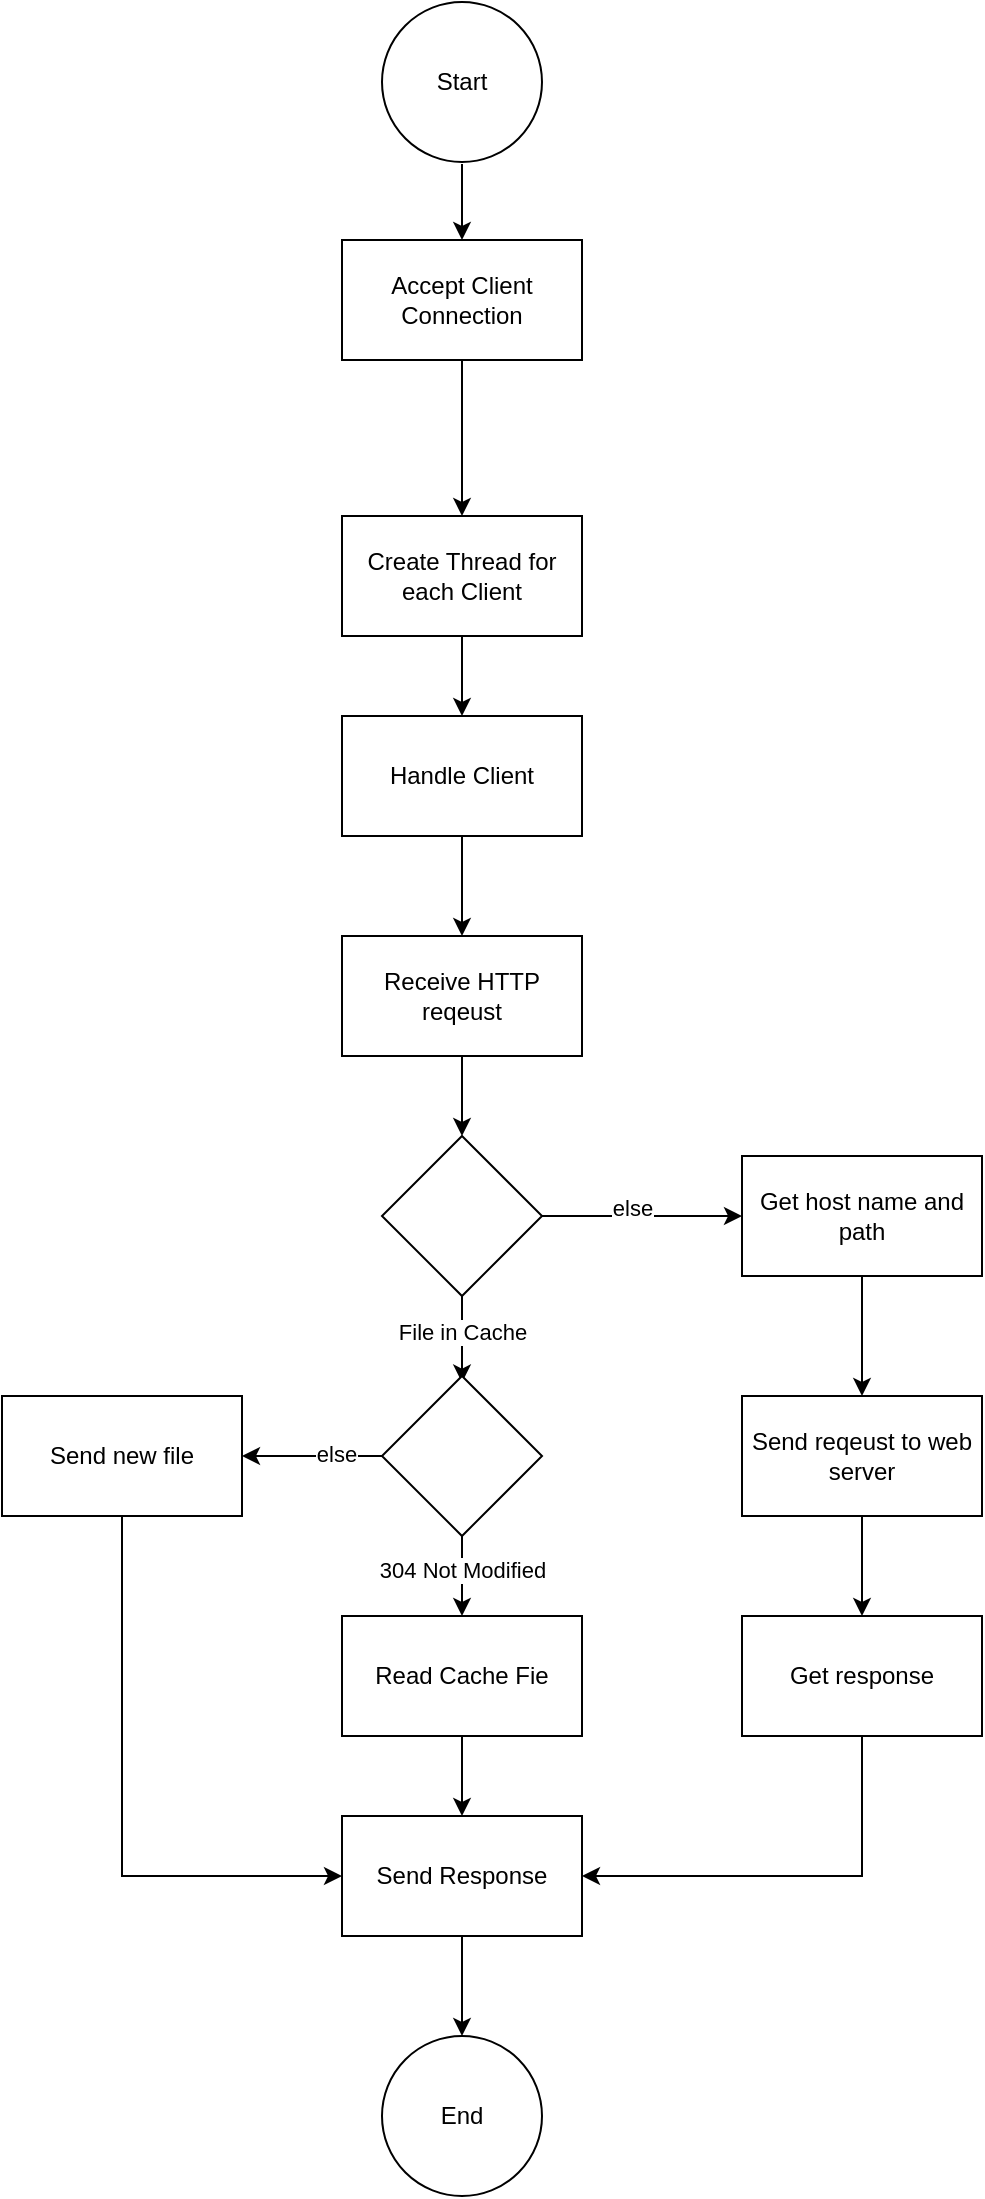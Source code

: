 <mxfile version="24.7.17">
  <diagram id="C5RBs43oDa-KdzZeNtuy" name="Page-1">
    <mxGraphModel dx="1116" dy="1115" grid="0" gridSize="10" guides="1" tooltips="1" connect="1" arrows="1" fold="1" page="1" pageScale="1" pageWidth="827" pageHeight="1169" math="0" shadow="0">
      <root>
        <mxCell id="WIyWlLk6GJQsqaUBKTNV-0" />
        <mxCell id="WIyWlLk6GJQsqaUBKTNV-1" parent="WIyWlLk6GJQsqaUBKTNV-0" />
        <mxCell id="v681KCPTjmRyFF5_VEPR-4" style="edgeStyle=orthogonalEdgeStyle;rounded=0;orthogonalLoop=1;jettySize=auto;html=1;entryX=0.5;entryY=0;entryDx=0;entryDy=0;" parent="WIyWlLk6GJQsqaUBKTNV-1" target="v681KCPTjmRyFF5_VEPR-3" edge="1">
          <mxGeometry relative="1" as="geometry">
            <mxPoint x="423" y="94" as="sourcePoint" />
          </mxGeometry>
        </mxCell>
        <mxCell id="v681KCPTjmRyFF5_VEPR-14" style="edgeStyle=orthogonalEdgeStyle;rounded=0;orthogonalLoop=1;jettySize=auto;html=1;entryX=0.5;entryY=0;entryDx=0;entryDy=0;" parent="WIyWlLk6GJQsqaUBKTNV-1" source="v681KCPTjmRyFF5_VEPR-1" target="v681KCPTjmRyFF5_VEPR-9" edge="1">
          <mxGeometry relative="1" as="geometry" />
        </mxCell>
        <mxCell id="v681KCPTjmRyFF5_VEPR-1" value="Create Thread for each Client" style="rounded=0;whiteSpace=wrap;html=1;" parent="WIyWlLk6GJQsqaUBKTNV-1" vertex="1">
          <mxGeometry x="363" y="270" width="120" height="60" as="geometry" />
        </mxCell>
        <mxCell id="v681KCPTjmRyFF5_VEPR-7" style="edgeStyle=orthogonalEdgeStyle;rounded=0;orthogonalLoop=1;jettySize=auto;html=1;exitX=0.5;exitY=1;exitDx=0;exitDy=0;" parent="WIyWlLk6GJQsqaUBKTNV-1" source="v681KCPTjmRyFF5_VEPR-3" target="v681KCPTjmRyFF5_VEPR-1" edge="1">
          <mxGeometry relative="1" as="geometry" />
        </mxCell>
        <mxCell id="v681KCPTjmRyFF5_VEPR-3" value="Accept Client Connection" style="rounded=0;whiteSpace=wrap;html=1;" parent="WIyWlLk6GJQsqaUBKTNV-1" vertex="1">
          <mxGeometry x="363" y="132" width="120" height="60" as="geometry" />
        </mxCell>
        <mxCell id="v681KCPTjmRyFF5_VEPR-15" style="edgeStyle=orthogonalEdgeStyle;rounded=0;orthogonalLoop=1;jettySize=auto;html=1;" parent="WIyWlLk6GJQsqaUBKTNV-1" source="v681KCPTjmRyFF5_VEPR-9" target="v681KCPTjmRyFF5_VEPR-10" edge="1">
          <mxGeometry relative="1" as="geometry" />
        </mxCell>
        <mxCell id="v681KCPTjmRyFF5_VEPR-9" value="Handle Client" style="rounded=0;whiteSpace=wrap;html=1;" parent="WIyWlLk6GJQsqaUBKTNV-1" vertex="1">
          <mxGeometry x="363" y="370" width="120" height="60" as="geometry" />
        </mxCell>
        <mxCell id="v681KCPTjmRyFF5_VEPR-16" style="edgeStyle=orthogonalEdgeStyle;rounded=0;orthogonalLoop=1;jettySize=auto;html=1;" parent="WIyWlLk6GJQsqaUBKTNV-1" source="v681KCPTjmRyFF5_VEPR-10" target="v681KCPTjmRyFF5_VEPR-11" edge="1">
          <mxGeometry relative="1" as="geometry" />
        </mxCell>
        <mxCell id="v681KCPTjmRyFF5_VEPR-10" value="Receive HTTP reqeust" style="rounded=0;whiteSpace=wrap;html=1;" parent="WIyWlLk6GJQsqaUBKTNV-1" vertex="1">
          <mxGeometry x="363" y="480" width="120" height="60" as="geometry" />
        </mxCell>
        <mxCell id="v681KCPTjmRyFF5_VEPR-17" style="edgeStyle=orthogonalEdgeStyle;rounded=0;orthogonalLoop=1;jettySize=auto;html=1;entryX=0.5;entryY=0.041;entryDx=0;entryDy=0;entryPerimeter=0;" parent="WIyWlLk6GJQsqaUBKTNV-1" source="v681KCPTjmRyFF5_VEPR-11" target="v681KCPTjmRyFF5_VEPR-23" edge="1">
          <mxGeometry relative="1" as="geometry">
            <mxPoint x="423" y="700" as="targetPoint" />
          </mxGeometry>
        </mxCell>
        <mxCell id="v681KCPTjmRyFF5_VEPR-19" value="File in Cache" style="edgeLabel;html=1;align=center;verticalAlign=middle;resizable=0;points=[];" parent="v681KCPTjmRyFF5_VEPR-17" vertex="1" connectable="0">
          <mxGeometry x="-0.2" relative="1" as="geometry">
            <mxPoint as="offset" />
          </mxGeometry>
        </mxCell>
        <mxCell id="v681KCPTjmRyFF5_VEPR-18" style="edgeStyle=orthogonalEdgeStyle;rounded=0;orthogonalLoop=1;jettySize=auto;html=1;" parent="WIyWlLk6GJQsqaUBKTNV-1" source="v681KCPTjmRyFF5_VEPR-11" target="v681KCPTjmRyFF5_VEPR-13" edge="1">
          <mxGeometry relative="1" as="geometry" />
        </mxCell>
        <mxCell id="v681KCPTjmRyFF5_VEPR-20" value="else" style="edgeLabel;html=1;align=center;verticalAlign=middle;resizable=0;points=[];" parent="v681KCPTjmRyFF5_VEPR-18" vertex="1" connectable="0">
          <mxGeometry x="-0.1" y="4" relative="1" as="geometry">
            <mxPoint as="offset" />
          </mxGeometry>
        </mxCell>
        <mxCell id="v681KCPTjmRyFF5_VEPR-11" value="" style="rhombus;whiteSpace=wrap;html=1;" parent="WIyWlLk6GJQsqaUBKTNV-1" vertex="1">
          <mxGeometry x="383" y="580" width="80" height="80" as="geometry" />
        </mxCell>
        <mxCell id="v681KCPTjmRyFF5_VEPR-32" style="edgeStyle=orthogonalEdgeStyle;rounded=0;orthogonalLoop=1;jettySize=auto;html=1;entryX=0.5;entryY=0;entryDx=0;entryDy=0;" parent="WIyWlLk6GJQsqaUBKTNV-1" source="v681KCPTjmRyFF5_VEPR-13" target="v681KCPTjmRyFF5_VEPR-21" edge="1">
          <mxGeometry relative="1" as="geometry" />
        </mxCell>
        <mxCell id="v681KCPTjmRyFF5_VEPR-13" value="Get host name and path" style="rounded=0;whiteSpace=wrap;html=1;" parent="WIyWlLk6GJQsqaUBKTNV-1" vertex="1">
          <mxGeometry x="563" y="590" width="120" height="60" as="geometry" />
        </mxCell>
        <mxCell id="v681KCPTjmRyFF5_VEPR-33" style="edgeStyle=orthogonalEdgeStyle;rounded=0;orthogonalLoop=1;jettySize=auto;html=1;entryX=0.5;entryY=0;entryDx=0;entryDy=0;" parent="WIyWlLk6GJQsqaUBKTNV-1" source="v681KCPTjmRyFF5_VEPR-21" target="v681KCPTjmRyFF5_VEPR-22" edge="1">
          <mxGeometry relative="1" as="geometry" />
        </mxCell>
        <mxCell id="v681KCPTjmRyFF5_VEPR-21" value="Send reqeust to web server" style="rounded=0;whiteSpace=wrap;html=1;" parent="WIyWlLk6GJQsqaUBKTNV-1" vertex="1">
          <mxGeometry x="563" y="710" width="120" height="60" as="geometry" />
        </mxCell>
        <mxCell id="v681KCPTjmRyFF5_VEPR-38" style="edgeStyle=orthogonalEdgeStyle;rounded=0;orthogonalLoop=1;jettySize=auto;html=1;entryX=1;entryY=0.5;entryDx=0;entryDy=0;exitX=0.5;exitY=1;exitDx=0;exitDy=0;" parent="WIyWlLk6GJQsqaUBKTNV-1" source="v681KCPTjmRyFF5_VEPR-22" target="v681KCPTjmRyFF5_VEPR-34" edge="1">
          <mxGeometry relative="1" as="geometry" />
        </mxCell>
        <mxCell id="v681KCPTjmRyFF5_VEPR-22" value="Get response" style="rounded=0;whiteSpace=wrap;html=1;" parent="WIyWlLk6GJQsqaUBKTNV-1" vertex="1">
          <mxGeometry x="563" y="820" width="120" height="60" as="geometry" />
        </mxCell>
        <mxCell id="v681KCPTjmRyFF5_VEPR-28" style="edgeStyle=orthogonalEdgeStyle;rounded=0;orthogonalLoop=1;jettySize=auto;html=1;entryX=0.5;entryY=0;entryDx=0;entryDy=0;" parent="WIyWlLk6GJQsqaUBKTNV-1" source="v681KCPTjmRyFF5_VEPR-23" target="v681KCPTjmRyFF5_VEPR-25" edge="1">
          <mxGeometry relative="1" as="geometry" />
        </mxCell>
        <mxCell id="v681KCPTjmRyFF5_VEPR-30" value="304 Not Modified" style="edgeLabel;html=1;align=center;verticalAlign=middle;resizable=0;points=[];" parent="v681KCPTjmRyFF5_VEPR-28" vertex="1" connectable="0">
          <mxGeometry x="-0.147" relative="1" as="geometry">
            <mxPoint as="offset" />
          </mxGeometry>
        </mxCell>
        <mxCell id="v681KCPTjmRyFF5_VEPR-29" style="edgeStyle=orthogonalEdgeStyle;rounded=0;orthogonalLoop=1;jettySize=auto;html=1;" parent="WIyWlLk6GJQsqaUBKTNV-1" source="v681KCPTjmRyFF5_VEPR-23" target="v681KCPTjmRyFF5_VEPR-24" edge="1">
          <mxGeometry relative="1" as="geometry" />
        </mxCell>
        <mxCell id="v681KCPTjmRyFF5_VEPR-31" value="else" style="edgeLabel;html=1;align=center;verticalAlign=middle;resizable=0;points=[];" parent="v681KCPTjmRyFF5_VEPR-29" vertex="1" connectable="0">
          <mxGeometry x="-0.327" y="-1" relative="1" as="geometry">
            <mxPoint as="offset" />
          </mxGeometry>
        </mxCell>
        <mxCell id="v681KCPTjmRyFF5_VEPR-23" value="" style="rhombus;whiteSpace=wrap;html=1;" parent="WIyWlLk6GJQsqaUBKTNV-1" vertex="1">
          <mxGeometry x="383" y="700" width="80" height="80" as="geometry" />
        </mxCell>
        <mxCell id="v681KCPTjmRyFF5_VEPR-36" style="edgeStyle=orthogonalEdgeStyle;rounded=0;orthogonalLoop=1;jettySize=auto;html=1;entryX=0;entryY=0.5;entryDx=0;entryDy=0;exitX=0.5;exitY=1;exitDx=0;exitDy=0;" parent="WIyWlLk6GJQsqaUBKTNV-1" source="v681KCPTjmRyFF5_VEPR-24" target="v681KCPTjmRyFF5_VEPR-34" edge="1">
          <mxGeometry relative="1" as="geometry" />
        </mxCell>
        <mxCell id="v681KCPTjmRyFF5_VEPR-24" value="Send new file" style="rounded=0;whiteSpace=wrap;html=1;" parent="WIyWlLk6GJQsqaUBKTNV-1" vertex="1">
          <mxGeometry x="193" y="710" width="120" height="60" as="geometry" />
        </mxCell>
        <mxCell id="v681KCPTjmRyFF5_VEPR-37" style="edgeStyle=orthogonalEdgeStyle;rounded=0;orthogonalLoop=1;jettySize=auto;html=1;entryX=0.5;entryY=0;entryDx=0;entryDy=0;" parent="WIyWlLk6GJQsqaUBKTNV-1" source="v681KCPTjmRyFF5_VEPR-25" target="v681KCPTjmRyFF5_VEPR-34" edge="1">
          <mxGeometry relative="1" as="geometry" />
        </mxCell>
        <mxCell id="v681KCPTjmRyFF5_VEPR-25" value="Read Cache Fie" style="rounded=0;whiteSpace=wrap;html=1;" parent="WIyWlLk6GJQsqaUBKTNV-1" vertex="1">
          <mxGeometry x="363" y="820" width="120" height="60" as="geometry" />
        </mxCell>
        <mxCell id="v681KCPTjmRyFF5_VEPR-39" style="edgeStyle=orthogonalEdgeStyle;rounded=0;orthogonalLoop=1;jettySize=auto;html=1;" parent="WIyWlLk6GJQsqaUBKTNV-1" source="v681KCPTjmRyFF5_VEPR-34" target="v681KCPTjmRyFF5_VEPR-35" edge="1">
          <mxGeometry relative="1" as="geometry" />
        </mxCell>
        <mxCell id="v681KCPTjmRyFF5_VEPR-34" value="Send Response" style="rounded=0;whiteSpace=wrap;html=1;" parent="WIyWlLk6GJQsqaUBKTNV-1" vertex="1">
          <mxGeometry x="363" y="920" width="120" height="60" as="geometry" />
        </mxCell>
        <mxCell id="v681KCPTjmRyFF5_VEPR-35" value="End" style="ellipse;whiteSpace=wrap;html=1;aspect=fixed;" parent="WIyWlLk6GJQsqaUBKTNV-1" vertex="1">
          <mxGeometry x="383" y="1030" width="80" height="80" as="geometry" />
        </mxCell>
        <mxCell id="DQCdDM6N45P91uF8FaWE-0" value="Start" style="ellipse;whiteSpace=wrap;html=1;aspect=fixed;" vertex="1" parent="WIyWlLk6GJQsqaUBKTNV-1">
          <mxGeometry x="383" y="13" width="80" height="80" as="geometry" />
        </mxCell>
      </root>
    </mxGraphModel>
  </diagram>
</mxfile>
